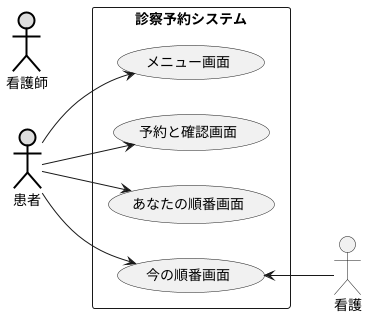 @startuml 演習６－３
left to right direction
actor 患者 as user#DDDDDD;line:black;line.bold;
actor 看護師 as kango#DDDDDD;line:black;line.bold;
rectangle 診察予約システム {
    usecase メニュー画面
    usecase 予約と確認画面
    usecase あなたの順番画面
    usecase 今の順番画面
}
user --> メニュー画面
user --> 予約と確認画面
user --> あなたの順番画面
user --> 今の順番画面
今の順番画面 <-- 看護
@enduml